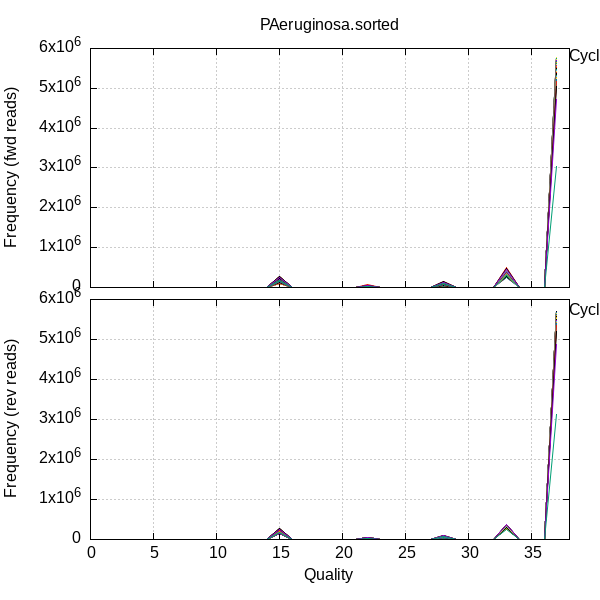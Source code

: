 
            set terminal png size 600,600 truecolor
            set output "bam_stats/quals3.png"
            set grid xtics ytics y2tics back lc rgb "#cccccc"
            set multiplot
             set rmargin 0; set lmargin 0; set tmargin 0; set bmargin 0; set origin 0.15,0.52; set size 0.8,0.4
            set title "PAeruginosa.sorted" noenhanced
            set ylabel "Frequency (fwd reads)"
            set label "Cycle 1" at 37+1,5778480
            unset xlabel
            set xrange [0:38]
            set format x ""
            plot '-' using 1:2:3 with lines linecolor variable title ''
        1	0	1
2	0	1
3	3	1
4	0	1
5	0	1
6	0	1
7	0	1
8	0	1
9	0	1
10	0	1
11	0	1
12	0	1
13	0	1
14	0	1
15	107670	1
16	0	1
17	0	1
18	0	1
19	0	1
20	0	1
21	0	1
22	32477	1
23	0	1
24	0	1
25	0	1
26	0	1
27	0	1
28	187	1
29	0	1
30	0	1
31	0	1
32	0	1
33	260040	1
34	0	1
35	0	1
36	0	1
37	5778480	1

1	0	2
2	0	2
3	2	2
4	0	2
5	0	2
6	0	2
7	0	2
8	0	2
9	0	2
10	0	2
11	0	2
12	0	2
13	0	2
14	0	2
15	109663	2
16	0	2
17	0	2
18	0	2
19	0	2
20	0	2
21	0	2
22	33814	2
23	0	2
24	0	2
25	0	2
26	0	2
27	0	2
28	245	2
29	0	2
30	0	2
31	0	2
32	0	2
33	262672	2
34	0	2
35	0	2
36	0	2
37	5772461	2

1	0	3
2	0	3
3	1	3
4	0	3
5	0	3
6	0	3
7	0	3
8	0	3
9	0	3
10	0	3
11	0	3
12	0	3
13	0	3
14	0	3
15	109599	3
16	0	3
17	0	3
18	0	3
19	0	3
20	0	3
21	0	3
22	34588	3
23	0	3
24	0	3
25	0	3
26	0	3
27	0	3
28	254	3
29	0	3
30	0	3
31	0	3
32	0	3
33	265610	3
34	0	3
35	0	3
36	0	3
37	5768805	3

1	0	4
2	0	4
3	8	4
4	0	4
5	0	4
6	0	4
7	0	4
8	0	4
9	0	4
10	0	4
11	0	4
12	0	4
13	0	4
14	0	4
15	107078	4
16	0	4
17	0	4
18	0	4
19	0	4
20	0	4
21	0	4
22	33356	4
23	0	4
24	0	4
25	0	4
26	0	4
27	0	4
28	248	4
29	0	4
30	0	4
31	0	4
32	0	4
33	267375	4
34	0	4
35	0	4
36	0	4
37	5770792	4

1	0	5
2	0	5
3	0	5
4	0	5
5	0	5
6	0	5
7	0	5
8	0	5
9	0	5
10	0	5
11	0	5
12	0	5
13	0	5
14	0	5
15	108843	5
16	0	5
17	0	5
18	0	5
19	0	5
20	0	5
21	0	5
22	33622	5
23	0	5
24	0	5
25	0	5
26	0	5
27	0	5
28	340	5
29	0	5
30	0	5
31	0	5
32	0	5
33	270968	5
34	0	5
35	0	5
36	0	5
37	5765084	5

1	0	6
2	0	6
3	0	6
4	0	6
5	0	6
6	0	6
7	0	6
8	0	6
9	0	6
10	0	6
11	0	6
12	0	6
13	0	6
14	0	6
15	113192	6
16	0	6
17	0	6
18	0	6
19	0	6
20	0	6
21	0	6
22	33994	6
23	0	6
24	0	6
25	0	6
26	0	6
27	0	6
28	506	6
29	0	6
30	0	6
31	0	6
32	0	6
33	279102	6
34	0	6
35	0	6
36	0	6
37	5752063	6

1	0	7
2	0	7
3	3	7
4	0	7
5	0	7
6	0	7
7	0	7
8	0	7
9	0	7
10	0	7
11	0	7
12	0	7
13	0	7
14	0	7
15	110517	7
16	0	7
17	0	7
18	0	7
19	0	7
20	0	7
21	0	7
22	32878	7
23	0	7
24	0	7
25	0	7
26	0	7
27	0	7
28	504	7
29	0	7
30	0	7
31	0	7
32	0	7
33	279953	7
34	0	7
35	0	7
36	0	7
37	5755002	7

1	0	8
2	0	8
3	3	8
4	0	8
5	0	8
6	0	8
7	0	8
8	0	8
9	0	8
10	0	8
11	0	8
12	0	8
13	0	8
14	0	8
15	113257	8
16	0	8
17	0	8
18	0	8
19	0	8
20	0	8
21	0	8
22	31885	8
23	0	8
24	0	8
25	0	8
26	0	8
27	0	8
28	669	8
29	0	8
30	0	8
31	0	8
32	0	8
33	285633	8
34	0	8
35	0	8
36	0	8
37	5747410	8

1	0	9
2	0	9
3	0	9
4	0	9
5	0	9
6	0	9
7	0	9
8	0	9
9	0	9
10	0	9
11	0	9
12	0	9
13	0	9
14	0	9
15	115584	9
16	0	9
17	0	9
18	0	9
19	0	9
20	0	9
21	0	9
22	32293	9
23	0	9
24	0	9
25	0	9
26	0	9
27	0	9
28	861	9
29	0	9
30	0	9
31	0	9
32	0	9
33	291350	9
34	0	9
35	0	9
36	0	9
37	5738769	9

1	0	10
2	0	10
3	0	10
4	0	10
5	0	10
6	0	10
7	0	10
8	0	10
9	0	10
10	0	10
11	0	10
12	0	10
13	0	10
14	0	10
15	114569	10
16	0	10
17	0	10
18	0	10
19	0	10
20	0	10
21	0	10
22	30484	10
23	0	10
24	0	10
25	0	10
26	0	10
27	0	10
28	1460	10
29	0	10
30	0	10
31	0	10
32	0	10
33	293932	10
34	0	10
35	0	10
36	0	10
37	5738412	10

1	0	11
2	0	11
3	0	11
4	0	11
5	0	11
6	0	11
7	0	11
8	0	11
9	0	11
10	0	11
11	0	11
12	0	11
13	0	11
14	0	11
15	118572	11
16	0	11
17	0	11
18	0	11
19	0	11
20	0	11
21	0	11
22	31010	11
23	0	11
24	0	11
25	0	11
26	0	11
27	0	11
28	2080	11
29	0	11
30	0	11
31	0	11
32	0	11
33	299233	11
34	0	11
35	0	11
36	0	11
37	5727962	11

1	0	12
2	0	12
3	9	12
4	0	12
5	0	12
6	0	12
7	0	12
8	0	12
9	0	12
10	0	12
11	0	12
12	0	12
13	0	12
14	0	12
15	124895	12
16	0	12
17	0	12
18	0	12
19	0	12
20	0	12
21	0	12
22	31376	12
23	0	12
24	0	12
25	0	12
26	0	12
27	0	12
28	4064	12
29	0	12
30	0	12
31	0	12
32	0	12
33	306533	12
34	0	12
35	0	12
36	0	12
37	5711980	12

1	0	13
2	0	13
3	0	13
4	0	13
5	0	13
6	0	13
7	0	13
8	0	13
9	0	13
10	0	13
11	0	13
12	0	13
13	0	13
14	0	13
15	123541	13
16	0	13
17	0	13
18	0	13
19	0	13
20	0	13
21	0	13
22	29952	13
23	0	13
24	0	13
25	0	13
26	0	13
27	0	13
28	4698	13
29	0	13
30	0	13
31	0	13
32	0	13
33	306142	13
34	0	13
35	0	13
36	0	13
37	5714524	13

1	0	14
2	0	14
3	2	14
4	0	14
5	0	14
6	0	14
7	0	14
8	0	14
9	0	14
10	0	14
11	0	14
12	0	14
13	0	14
14	0	14
15	132623	14
16	0	14
17	0	14
18	0	14
19	0	14
20	0	14
21	0	14
22	30396	14
23	0	14
24	0	14
25	0	14
26	0	14
27	0	14
28	6655	14
29	0	14
30	0	14
31	0	14
32	0	14
33	304568	14
34	0	14
35	0	14
36	0	14
37	5704613	14

1	0	15
2	0	15
3	0	15
4	0	15
5	0	15
6	0	15
7	0	15
8	0	15
9	0	15
10	0	15
11	0	15
12	0	15
13	0	15
14	0	15
15	134548	15
16	0	15
17	0	15
18	0	15
19	0	15
20	0	15
21	0	15
22	30247	15
23	0	15
24	0	15
25	0	15
26	0	15
27	0	15
28	8453	15
29	0	15
30	0	15
31	0	15
32	0	15
33	307561	15
34	0	15
35	0	15
36	0	15
37	5698048	15

1	0	16
2	0	16
3	3	16
4	0	16
5	0	16
6	0	16
7	0	16
8	0	16
9	0	16
10	0	16
11	0	16
12	0	16
13	0	16
14	0	16
15	136264	16
16	0	16
17	0	16
18	0	16
19	0	16
20	0	16
21	0	16
22	29298	16
23	0	16
24	0	16
25	0	16
26	0	16
27	0	16
28	11171	16
29	0	16
30	0	16
31	0	16
32	0	16
33	309175	16
34	0	16
35	0	16
36	0	16
37	5692933	16

1	0	17
2	0	17
3	1	17
4	0	17
5	0	17
6	0	17
7	0	17
8	0	17
9	0	17
10	0	17
11	0	17
12	0	17
13	0	17
14	0	17
15	139705	17
16	0	17
17	0	17
18	0	17
19	0	17
20	0	17
21	0	17
22	28785	17
23	0	17
24	0	17
25	0	17
26	0	17
27	0	17
28	12436	17
29	0	17
30	0	17
31	0	17
32	0	17
33	310844	17
34	0	17
35	0	17
36	0	17
37	5687065	17

1	0	18
2	0	18
3	7	18
4	0	18
5	0	18
6	0	18
7	0	18
8	0	18
9	0	18
10	0	18
11	0	18
12	0	18
13	0	18
14	0	18
15	145604	18
16	0	18
17	0	18
18	0	18
19	0	18
20	0	18
21	0	18
22	27716	18
23	0	18
24	0	18
25	0	18
26	0	18
27	0	18
28	15762	18
29	0	18
30	0	18
31	0	18
32	0	18
33	313570	18
34	0	18
35	0	18
36	0	18
37	5676164	18

1	0	19
2	0	19
3	4	19
4	0	19
5	0	19
6	0	19
7	0	19
8	0	19
9	0	19
10	0	19
11	0	19
12	0	19
13	0	19
14	0	19
15	142880	19
16	0	19
17	0	19
18	0	19
19	0	19
20	0	19
21	0	19
22	26963	19
23	0	19
24	0	19
25	0	19
26	0	19
27	0	19
28	17372	19
29	0	19
30	0	19
31	0	19
32	0	19
33	311693	19
34	0	19
35	0	19
36	0	19
37	5679906	19

1	0	20
2	0	20
3	2	20
4	0	20
5	0	20
6	0	20
7	0	20
8	0	20
9	0	20
10	0	20
11	0	20
12	0	20
13	0	20
14	0	20
15	146027	20
16	0	20
17	0	20
18	0	20
19	0	20
20	0	20
21	0	20
22	27283	20
23	0	20
24	0	20
25	0	20
26	0	20
27	0	20
28	19571	20
29	0	20
30	0	20
31	0	20
32	0	20
33	309195	20
34	0	20
35	0	20
36	0	20
37	5676730	20

1	0	21
2	0	21
3	3	21
4	0	21
5	0	21
6	0	21
7	0	21
8	0	21
9	0	21
10	0	21
11	0	21
12	0	21
13	0	21
14	0	21
15	150969	21
16	0	21
17	0	21
18	0	21
19	0	21
20	0	21
21	0	21
22	26315	21
23	0	21
24	0	21
25	0	21
26	0	21
27	0	21
28	22979	21
29	0	21
30	0	21
31	0	21
32	0	21
33	313934	21
34	0	21
35	0	21
36	0	21
37	5664597	21

1	0	22
2	0	22
3	1	22
4	0	22
5	0	22
6	0	22
7	0	22
8	0	22
9	0	22
10	0	22
11	0	22
12	0	22
13	0	22
14	0	22
15	149709	22
16	0	22
17	0	22
18	0	22
19	0	22
20	0	22
21	0	22
22	25880	22
23	0	22
24	0	22
25	0	22
26	0	22
27	0	22
28	24880	22
29	0	22
30	0	22
31	0	22
32	0	22
33	311050	22
34	0	22
35	0	22
36	0	22
37	5667254	22

1	0	23
2	0	23
3	9	23
4	0	23
5	0	23
6	0	23
7	0	23
8	0	23
9	0	23
10	0	23
11	0	23
12	0	23
13	0	23
14	0	23
15	155221	23
16	0	23
17	0	23
18	0	23
19	0	23
20	0	23
21	0	23
22	24916	23
23	0	23
24	0	23
25	0	23
26	0	23
27	0	23
28	27484	23
29	0	23
30	0	23
31	0	23
32	0	23
33	310332	23
34	0	23
35	0	23
36	0	23
37	5660797	23

1	0	24
2	0	24
3	5	24
4	0	24
5	0	24
6	0	24
7	0	24
8	0	24
9	0	24
10	0	24
11	0	24
12	0	24
13	0	24
14	0	24
15	157733	24
16	0	24
17	0	24
18	0	24
19	0	24
20	0	24
21	0	24
22	24312	24
23	0	24
24	0	24
25	0	24
26	0	24
27	0	24
28	31584	24
29	0	24
30	0	24
31	0	24
32	0	24
33	314160	24
34	0	24
35	0	24
36	0	24
37	5650950	24

1	0	25
2	0	25
3	13	25
4	0	25
5	0	25
6	0	25
7	0	25
8	0	25
9	0	25
10	0	25
11	0	25
12	0	25
13	0	25
14	0	25
15	156289	25
16	0	25
17	0	25
18	0	25
19	0	25
20	0	25
21	0	25
22	23831	25
23	0	25
24	0	25
25	0	25
26	0	25
27	0	25
28	31955	25
29	0	25
30	0	25
31	0	25
32	0	25
33	310712	25
34	0	25
35	0	25
36	0	25
37	5655926	25

1	0	26
2	0	26
3	7	26
4	0	26
5	0	26
6	0	26
7	0	26
8	0	26
9	0	26
10	0	26
11	0	26
12	0	26
13	0	26
14	0	26
15	160154	26
16	0	26
17	0	26
18	0	26
19	0	26
20	0	26
21	0	26
22	22024	26
23	0	26
24	0	26
25	0	26
26	0	26
27	0	26
28	35538	26
29	0	26
30	0	26
31	0	26
32	0	26
33	310811	26
34	0	26
35	0	26
36	0	26
37	5650170	26

1	0	27
2	0	27
3	3	27
4	0	27
5	0	27
6	0	27
7	0	27
8	0	27
9	0	27
10	0	27
11	0	27
12	0	27
13	0	27
14	0	27
15	165864	27
16	0	27
17	0	27
18	0	27
19	0	27
20	0	27
21	0	27
22	21775	27
23	0	27
24	0	27
25	0	27
26	0	27
27	0	27
28	38256	27
29	0	27
30	0	27
31	0	27
32	0	27
33	314707	27
34	0	27
35	0	27
36	0	27
37	5638084	27

1	0	28
2	0	28
3	11	28
4	0	28
5	0	28
6	0	28
7	0	28
8	0	28
9	0	28
10	0	28
11	0	28
12	0	28
13	0	28
14	0	28
15	164877	28
16	0	28
17	0	28
18	0	28
19	0	28
20	0	28
21	0	28
22	20718	28
23	0	28
24	0	28
25	0	28
26	0	28
27	0	28
28	39448	28
29	0	28
30	0	28
31	0	28
32	0	28
33	311390	28
34	0	28
35	0	28
36	0	28
37	5642237	28

1	0	29
2	0	29
3	1	29
4	0	29
5	0	29
6	0	29
7	0	29
8	0	29
9	0	29
10	0	29
11	0	29
12	0	29
13	0	29
14	0	29
15	171255	29
16	0	29
17	0	29
18	0	29
19	0	29
20	0	29
21	0	29
22	19323	29
23	0	29
24	0	29
25	0	29
26	0	29
27	0	29
28	42253	29
29	0	29
30	0	29
31	0	29
32	0	29
33	311798	29
34	0	29
35	0	29
36	0	29
37	5634033	29

1	0	30
2	0	30
3	7290	30
4	0	30
5	0	30
6	0	30
7	0	30
8	0	30
9	0	30
10	0	30
11	0	30
12	0	30
13	0	30
14	0	30
15	177240	30
16	0	30
17	0	30
18	0	30
19	0	30
20	0	30
21	0	30
22	19198	30
23	0	30
24	0	30
25	0	30
26	0	30
27	0	30
28	44395	30
29	0	30
30	0	30
31	0	30
32	0	30
33	316986	30
34	0	30
35	0	30
36	0	30
37	5613539	30

1	0	31
2	0	31
3	26	31
4	0	31
5	0	31
6	0	31
7	0	31
8	0	31
9	0	31
10	0	31
11	0	31
12	0	31
13	0	31
14	0	31
15	175976	31
16	0	31
17	0	31
18	0	31
19	0	31
20	0	31
21	0	31
22	18032	31
23	0	31
24	0	31
25	0	31
26	0	31
27	0	31
28	46449	31
29	0	31
30	0	31
31	0	31
32	0	31
33	315164	31
34	0	31
35	0	31
36	0	31
37	5622982	31

1	0	32
2	0	32
3	27	32
4	0	32
5	0	32
6	0	32
7	0	32
8	0	32
9	0	32
10	0	32
11	0	32
12	0	32
13	0	32
14	0	32
15	183639	32
16	0	32
17	0	32
18	0	32
19	0	32
20	0	32
21	0	32
22	17692	32
23	0	32
24	0	32
25	0	32
26	0	32
27	0	32
28	48114	32
29	0	32
30	0	32
31	0	32
32	0	32
33	315719	32
34	0	32
35	0	32
36	0	32
37	5613425	32

1	0	33
2	0	33
3	24	33
4	0	33
5	0	33
6	0	33
7	0	33
8	0	33
9	0	33
10	0	33
11	0	33
12	0	33
13	0	33
14	0	33
15	187207	33
16	0	33
17	0	33
18	0	33
19	0	33
20	0	33
21	0	33
22	16915	33
23	0	33
24	0	33
25	0	33
26	0	33
27	0	33
28	51224	33
29	0	33
30	0	33
31	0	33
32	0	33
33	318169	33
34	0	33
35	0	33
36	0	33
37	5605055	33

1	0	34
2	0	34
3	8	34
4	0	34
5	0	34
6	0	34
7	0	34
8	0	34
9	0	34
10	0	34
11	0	34
12	0	34
13	0	34
14	0	34
15	184139	34
16	0	34
17	0	34
18	0	34
19	0	34
20	0	34
21	0	34
22	16455	34
23	0	34
24	0	34
25	0	34
26	0	34
27	0	34
28	51368	34
29	0	34
30	0	34
31	0	34
32	0	34
33	312994	34
34	0	34
35	0	34
36	0	34
37	5613605	34

1	0	35
2	0	35
3	10	35
4	0	35
5	0	35
6	0	35
7	0	35
8	0	35
9	0	35
10	0	35
11	0	35
12	0	35
13	0	35
14	0	35
15	189157	35
16	0	35
17	0	35
18	0	35
19	0	35
20	0	35
21	0	35
22	17152	35
23	0	35
24	0	35
25	0	35
26	0	35
27	0	35
28	53136	35
29	0	35
30	0	35
31	0	35
32	0	35
33	313588	35
34	0	35
35	0	35
36	0	35
37	5605512	35

1	0	36
2	0	36
3	8	36
4	0	36
5	0	36
6	0	36
7	0	36
8	0	36
9	0	36
10	0	36
11	0	36
12	0	36
13	0	36
14	0	36
15	196455	36
16	0	36
17	0	36
18	0	36
19	0	36
20	0	36
21	0	36
22	17600	36
23	0	36
24	0	36
25	0	36
26	0	36
27	0	36
28	55496	36
29	0	36
30	0	36
31	0	36
32	0	36
33	317660	36
34	0	36
35	0	36
36	0	36
37	5591321	36

1	0	37
2	0	37
3	38	37
4	0	37
5	0	37
6	0	37
7	0	37
8	0	37
9	0	37
10	0	37
11	0	37
12	0	37
13	0	37
14	0	37
15	197516	37
16	0	37
17	0	37
18	0	37
19	0	37
20	0	37
21	0	37
22	18428	37
23	0	37
24	0	37
25	0	37
26	0	37
27	0	37
28	56892	37
29	0	37
30	0	37
31	0	37
32	0	37
33	316300	37
34	0	37
35	0	37
36	0	37
37	5589341	37

1	0	38
2	0	38
3	46	38
4	0	38
5	0	38
6	0	38
7	0	38
8	0	38
9	0	38
10	0	38
11	0	38
12	0	38
13	0	38
14	0	38
15	202733	38
16	0	38
17	0	38
18	0	38
19	0	38
20	0	38
21	0	38
22	18855	38
23	0	38
24	0	38
25	0	38
26	0	38
27	0	38
28	57433	38
29	0	38
30	0	38
31	0	38
32	0	38
33	316355	38
34	0	38
35	0	38
36	0	38
37	5583063	38

1	0	39
2	0	39
3	38	39
4	0	39
5	0	39
6	0	39
7	0	39
8	0	39
9	0	39
10	0	39
11	0	39
12	0	39
13	0	39
14	0	39
15	208324	39
16	0	39
17	0	39
18	0	39
19	0	39
20	0	39
21	0	39
22	20243	39
23	0	39
24	0	39
25	0	39
26	0	39
27	0	39
28	60236	39
29	0	39
30	0	39
31	0	39
32	0	39
33	319157	39
34	0	39
35	0	39
36	0	39
37	5570467	39

1	0	40
2	0	40
3	41	40
4	0	40
5	0	40
6	0	40
7	0	40
8	0	40
9	0	40
10	0	40
11	0	40
12	0	40
13	0	40
14	0	40
15	210850	40
16	0	40
17	0	40
18	0	40
19	0	40
20	0	40
21	0	40
22	20727	40
23	0	40
24	0	40
25	0	40
26	0	40
27	0	40
28	61112	40
29	0	40
30	0	40
31	0	40
32	0	40
33	317203	40
34	0	40
35	0	40
36	0	40
37	5568505	40

1	0	41
2	0	41
3	77	41
4	0	41
5	0	41
6	0	41
7	0	41
8	0	41
9	0	41
10	0	41
11	0	41
12	0	41
13	0	41
14	0	41
15	211477	41
16	0	41
17	0	41
18	0	41
19	0	41
20	0	41
21	0	41
22	23332	41
23	0	41
24	0	41
25	0	41
26	0	41
27	0	41
28	63386	41
29	0	41
30	0	41
31	0	41
32	0	41
33	313156	41
34	0	41
35	0	41
36	0	41
37	5566977	41

1	0	42
2	0	42
3	52	42
4	0	42
5	0	42
6	0	42
7	0	42
8	0	42
9	0	42
10	0	42
11	0	42
12	0	42
13	0	42
14	0	42
15	222514	42
16	0	42
17	0	42
18	0	42
19	0	42
20	0	42
21	0	42
22	25394	42
23	0	42
24	0	42
25	0	42
26	0	42
27	0	42
28	66542	42
29	0	42
30	0	42
31	0	42
32	0	42
33	317392	42
34	0	42
35	0	42
36	0	42
37	5546490	42

1	0	43
2	0	43
3	65	43
4	0	43
5	0	43
6	0	43
7	0	43
8	0	43
9	0	43
10	0	43
11	0	43
12	0	43
13	0	43
14	0	43
15	216574	43
16	0	43
17	0	43
18	0	43
19	0	43
20	0	43
21	0	43
22	26722	43
23	0	43
24	0	43
25	0	43
26	0	43
27	0	43
28	66807	43
29	0	43
30	0	43
31	0	43
32	0	43
33	312885	43
34	0	43
35	0	43
36	0	43
37	5555320	43

1	0	44
2	0	44
3	72	44
4	0	44
5	0	44
6	0	44
7	0	44
8	0	44
9	0	44
10	0	44
11	0	44
12	0	44
13	0	44
14	0	44
15	224855	44
16	0	44
17	0	44
18	0	44
19	0	44
20	0	44
21	0	44
22	28913	44
23	0	44
24	0	44
25	0	44
26	0	44
27	0	44
28	70409	44
29	0	44
30	0	44
31	0	44
32	0	44
33	312199	44
34	0	44
35	0	44
36	0	44
37	5541651	44

1	0	45
2	0	45
3	35	45
4	0	45
5	0	45
6	0	45
7	0	45
8	0	45
9	0	45
10	0	45
11	0	45
12	0	45
13	0	45
14	0	45
15	229977	45
16	0	45
17	0	45
18	0	45
19	0	45
20	0	45
21	0	45
22	31811	45
23	0	45
24	0	45
25	0	45
26	0	45
27	0	45
28	74051	45
29	0	45
30	0	45
31	0	45
32	0	45
33	314781	45
34	0	45
35	0	45
36	0	45
37	5527107	45

1	0	46
2	0	46
3	53	46
4	0	46
5	0	46
6	0	46
7	0	46
8	0	46
9	0	46
10	0	46
11	0	46
12	0	46
13	0	46
14	0	46
15	228457	46
16	0	46
17	0	46
18	0	46
19	0	46
20	0	46
21	0	46
22	33771	46
23	0	46
24	0	46
25	0	46
26	0	46
27	0	46
28	75798	46
29	0	46
30	0	46
31	0	46
32	0	46
33	313904	46
34	0	46
35	0	46
36	0	46
37	5525403	46

1	0	47
2	0	47
3	42	47
4	0	47
5	0	47
6	0	47
7	0	47
8	0	47
9	0	47
10	0	47
11	0	47
12	0	47
13	0	47
14	0	47
15	230600	47
16	0	47
17	0	47
18	0	47
19	0	47
20	0	47
21	0	47
22	35988	47
23	0	47
24	0	47
25	0	47
26	0	47
27	0	47
28	78922	47
29	0	47
30	0	47
31	0	47
32	0	47
33	316916	47
34	0	47
35	0	47
36	0	47
37	5514572	47

1	0	48
2	0	48
3	59	48
4	0	48
5	0	48
6	0	48
7	0	48
8	0	48
9	0	48
10	0	48
11	0	48
12	0	48
13	0	48
14	0	48
15	237418	48
16	0	48
17	0	48
18	0	48
19	0	48
20	0	48
21	0	48
22	37653	48
23	0	48
24	0	48
25	0	48
26	0	48
27	0	48
28	83332	48
29	0	48
30	0	48
31	0	48
32	0	48
33	327148	48
34	0	48
35	0	48
36	0	48
37	5491043	48

1	0	49
2	0	49
3	54	49
4	0	49
5	0	49
6	0	49
7	0	49
8	0	49
9	0	49
10	0	49
11	0	49
12	0	49
13	0	49
14	0	49
15	239382	49
16	0	49
17	0	49
18	0	49
19	0	49
20	0	49
21	0	49
22	39779	49
23	0	49
24	0	49
25	0	49
26	0	49
27	0	49
28	84573	49
29	0	49
30	0	49
31	0	49
32	0	49
33	328300	49
34	0	49
35	0	49
36	0	49
37	5484222	49

1	0	50
2	0	50
3	60	50
4	0	50
5	0	50
6	0	50
7	0	50
8	0	50
9	0	50
10	0	50
11	0	50
12	0	50
13	0	50
14	0	50
15	240856	50
16	0	50
17	0	50
18	0	50
19	0	50
20	0	50
21	0	50
22	41446	50
23	0	50
24	0	50
25	0	50
26	0	50
27	0	50
28	87394	50
29	0	50
30	0	50
31	0	50
32	0	50
33	331438	50
34	0	50
35	0	50
36	0	50
37	5474727	50

1	0	51
2	0	51
3	35	51
4	0	51
5	0	51
6	0	51
7	0	51
8	0	51
9	0	51
10	0	51
11	0	51
12	0	51
13	0	51
14	0	51
15	245639	51
16	0	51
17	0	51
18	0	51
19	0	51
20	0	51
21	0	51
22	43462	51
23	0	51
24	0	51
25	0	51
26	0	51
27	0	51
28	91237	51
29	0	51
30	0	51
31	0	51
32	0	51
33	344267	51
34	0	51
35	0	51
36	0	51
37	5450878	51

1	0	52
2	0	52
3	63	52
4	0	52
5	0	52
6	0	52
7	0	52
8	0	52
9	0	52
10	0	52
11	0	52
12	0	52
13	0	52
14	0	52
15	254775	52
16	0	52
17	0	52
18	0	52
19	0	52
20	0	52
21	0	52
22	44370	52
23	0	52
24	0	52
25	0	52
26	0	52
27	0	52
28	95433	52
29	0	52
30	0	52
31	0	52
32	0	52
33	357120	52
34	0	52
35	0	52
36	0	52
37	5423331	52

1	0	53
2	0	53
3	22	53
4	0	53
5	0	53
6	0	53
7	0	53
8	0	53
9	0	53
10	0	53
11	0	53
12	0	53
13	0	53
14	0	53
15	252802	53
16	0	53
17	0	53
18	0	53
19	0	53
20	0	53
21	0	53
22	44684	53
23	0	53
24	0	53
25	0	53
26	0	53
27	0	53
28	95655	53
29	0	53
30	0	53
31	0	53
32	0	53
33	354362	53
34	0	53
35	0	53
36	0	53
37	5427083	53

1	0	54
2	0	54
3	32	54
4	0	54
5	0	54
6	0	54
7	0	54
8	0	54
9	0	54
10	0	54
11	0	54
12	0	54
13	0	54
14	0	54
15	257815	54
16	0	54
17	0	54
18	0	54
19	0	54
20	0	54
21	0	54
22	49830	54
23	0	54
24	0	54
25	0	54
26	0	54
27	0	54
28	102351	54
29	0	54
30	0	54
31	0	54
32	0	54
33	372271	54
34	0	54
35	0	54
36	0	54
37	5391775	54

1	0	55
2	0	55
3	45	55
4	0	55
5	0	55
6	0	55
7	0	55
8	0	55
9	0	55
10	0	55
11	0	55
12	0	55
13	0	55
14	0	55
15	252523	55
16	0	55
17	0	55
18	0	55
19	0	55
20	0	55
21	0	55
22	51542	55
23	0	55
24	0	55
25	0	55
26	0	55
27	0	55
28	103744	55
29	0	55
30	0	55
31	0	55
32	0	55
33	378880	55
34	0	55
35	0	55
36	0	55
37	5386733	55

1	0	56
2	0	56
3	47	56
4	0	56
5	0	56
6	0	56
7	0	56
8	0	56
9	0	56
10	0	56
11	0	56
12	0	56
13	0	56
14	0	56
15	257643	56
16	0	56
17	0	56
18	0	56
19	0	56
20	0	56
21	0	56
22	52813	56
23	0	56
24	0	56
25	0	56
26	0	56
27	0	56
28	107909	56
29	0	56
30	0	56
31	0	56
32	0	56
33	393473	56
34	0	56
35	0	56
36	0	56
37	5360872	56

1	0	57
2	0	57
3	49	57
4	0	57
5	0	57
6	0	57
7	0	57
8	0	57
9	0	57
10	0	57
11	0	57
12	0	57
13	0	57
14	0	57
15	266217	57
16	0	57
17	0	57
18	0	57
19	0	57
20	0	57
21	0	57
22	56776	57
23	0	57
24	0	57
25	0	57
26	0	57
27	0	57
28	115904	57
29	0	57
30	0	57
31	0	57
32	0	57
33	406349	57
34	0	57
35	0	57
36	0	57
37	5326744	57

1	0	58
2	0	58
3	34	58
4	0	58
5	0	58
6	0	58
7	0	58
8	0	58
9	0	58
10	0	58
11	0	58
12	0	58
13	0	58
14	0	58
15	260081	58
16	0	58
17	0	58
18	0	58
19	0	58
20	0	58
21	0	58
22	58459	58
23	0	58
24	0	58
25	0	58
26	0	58
27	0	58
28	117845	58
29	0	58
30	0	58
31	0	58
32	0	58
33	415090	58
34	0	58
35	0	58
36	0	58
37	5320052	58

1	0	59
2	0	59
3	78	59
4	0	59
5	0	59
6	0	59
7	0	59
8	0	59
9	0	59
10	0	59
11	0	59
12	0	59
13	0	59
14	0	59
15	267613	59
16	0	59
17	0	59
18	0	59
19	0	59
20	0	59
21	0	59
22	58538	59
23	0	59
24	0	59
25	0	59
26	0	59
27	0	59
28	122328	59
29	0	59
30	0	59
31	0	59
32	0	59
33	433713	59
34	0	59
35	0	59
36	0	59
37	5288815	59

1	0	60
2	0	60
3	69	60
4	0	60
5	0	60
6	0	60
7	0	60
8	0	60
9	0	60
10	0	60
11	0	60
12	0	60
13	0	60
14	0	60
15	274315	60
16	0	60
17	0	60
18	0	60
19	0	60
20	0	60
21	0	60
22	61076	60
23	0	60
24	0	60
25	0	60
26	0	60
27	0	60
28	126734	60
29	0	60
30	0	60
31	0	60
32	0	60
33	439482	60
34	0	60
35	0	60
36	0	60
37	5268853	60

1	0	61
2	0	61
3	44	61
4	0	61
5	0	61
6	0	61
7	0	61
8	0	61
9	0	61
10	0	61
11	0	61
12	0	61
13	0	61
14	0	61
15	271672	61
16	0	61
17	0	61
18	0	61
19	0	61
20	0	61
21	0	61
22	62471	61
23	0	61
24	0	61
25	0	61
26	0	61
27	0	61
28	131346	61
29	0	61
30	0	61
31	0	61
32	0	61
33	458430	61
34	0	61
35	0	61
36	0	61
37	5245685	61

1	0	62
2	0	62
3	60	62
4	0	62
5	0	62
6	0	62
7	0	62
8	0	62
9	0	62
10	0	62
11	0	62
12	0	62
13	0	62
14	0	62
15	277688	62
16	0	62
17	0	62
18	0	62
19	0	62
20	0	62
21	0	62
22	62586	62
23	0	62
24	0	62
25	0	62
26	0	62
27	0	62
28	135817	62
29	0	62
30	0	62
31	0	62
32	0	62
33	466569	62
34	0	62
35	0	62
36	0	62
37	5221452	62

1	0	63
2	0	63
3	18	63
4	0	63
5	0	63
6	0	63
7	0	63
8	0	63
9	0	63
10	0	63
11	0	63
12	0	63
13	0	63
14	0	63
15	280001	63
16	0	63
17	0	63
18	0	63
19	0	63
20	0	63
21	0	63
22	63189	63
23	0	63
24	0	63
25	0	63
26	0	63
27	0	63
28	144538	63
29	0	63
30	0	63
31	0	63
32	0	63
33	493509	63
34	0	63
35	0	63
36	0	63
37	5165149	63

1	0	64
2	0	64
3	60	64
4	0	64
5	0	64
6	0	64
7	0	64
8	0	64
9	0	64
10	0	64
11	0	64
12	0	64
13	0	64
14	0	64
15	272062	64
16	0	64
17	0	64
18	0	64
19	0	64
20	0	64
21	0	64
22	61862	64
23	0	64
24	0	64
25	0	64
26	0	64
27	0	64
28	142236	64
29	0	64
30	0	64
31	0	64
32	0	64
33	479446	64
34	0	64
35	0	64
36	0	64
37	5036369	64

1	0	65
2	0	65
3	14	65
4	0	65
5	0	65
6	0	65
7	0	65
8	0	65
9	0	65
10	0	65
11	0	65
12	0	65
13	0	65
14	0	65
15	260039	65
16	0	65
17	0	65
18	0	65
19	0	65
20	0	65
21	0	65
22	57678	65
23	0	65
24	0	65
25	0	65
26	0	65
27	0	65
28	136357	65
29	0	65
30	0	65
31	0	65
32	0	65
33	464375	65
34	0	65
35	0	65
36	0	65
37	4724844	65

1	0	66
2	0	66
3	27	66
4	0	66
5	0	66
6	0	66
7	0	66
8	0	66
9	0	66
10	0	66
11	0	66
12	0	66
13	0	66
14	0	66
15	165204	66
16	0	66
17	0	66
18	0	66
19	0	66
20	0	66
21	0	66
22	36326	66
23	0	66
24	0	66
25	0	66
26	0	66
27	0	66
28	89391	66
29	0	66
30	0	66
31	0	66
32	0	66
33	303371	66
34	0	66
35	0	66
36	0	66
37	3032258	66

end

                set origin 0.15,0.1
                set size 0.8,0.4
                unset title
                unset format
                set xtics
                set xlabel "Quality"
                unset label
                set label "Cycle 1" at 37+1,5697794
                set ylabel "Frequency (rev reads)"
                plot '-' using 1:2:3 with lines linecolor variable title ''
            1	0	1
2	0	1
3	79	1
4	0	1
5	0	1
6	0	1
7	0	1
8	0	1
9	0	1
10	0	1
11	0	1
12	0	1
13	0	1
14	0	1
15	147441	1
16	0	1
17	0	1
18	0	1
19	0	1
20	0	1
21	0	1
22	40994	1
23	0	1
24	0	1
25	0	1
26	0	1
27	0	1
28	178	1
29	0	1
30	0	1
31	0	1
32	0	1
33	292371	1
34	0	1
35	0	1
36	0	1
37	5697794	1

1	0	2
2	0	2
3	54	2
4	0	2
5	0	2
6	0	2
7	0	2
8	0	2
9	0	2
10	0	2
11	0	2
12	0	2
13	0	2
14	0	2
15	149053	2
16	0	2
17	0	2
18	0	2
19	0	2
20	0	2
21	0	2
22	43074	2
23	0	2
24	0	2
25	0	2
26	0	2
27	0	2
28	171	2
29	0	2
30	0	2
31	0	2
32	0	2
33	294038	2
34	0	2
35	0	2
36	0	2
37	5692467	2

1	0	3
2	0	3
3	39	3
4	0	3
5	0	3
6	0	3
7	0	3
8	0	3
9	0	3
10	0	3
11	0	3
12	0	3
13	0	3
14	0	3
15	150738	3
16	0	3
17	0	3
18	0	3
19	0	3
20	0	3
21	0	3
22	44219	3
23	0	3
24	0	3
25	0	3
26	0	3
27	0	3
28	206	3
29	0	3
30	0	3
31	0	3
32	0	3
33	295104	3
34	0	3
35	0	3
36	0	3
37	5688551	3

1	0	4
2	0	4
3	32	4
4	0	4
5	0	4
6	0	4
7	0	4
8	0	4
9	0	4
10	0	4
11	0	4
12	0	4
13	0	4
14	0	4
15	146919	4
16	0	4
17	0	4
18	0	4
19	0	4
20	0	4
21	0	4
22	43595	4
23	0	4
24	0	4
25	0	4
26	0	4
27	0	4
28	206	4
29	0	4
30	0	4
31	0	4
32	0	4
33	291527	4
34	0	4
35	0	4
36	0	4
37	5696578	4

1	0	5
2	0	5
3	73	5
4	0	5
5	0	5
6	0	5
7	0	5
8	0	5
9	0	5
10	0	5
11	0	5
12	0	5
13	0	5
14	0	5
15	148186	5
16	0	5
17	0	5
18	0	5
19	0	5
20	0	5
21	0	5
22	45284	5
23	0	5
24	0	5
25	0	5
26	0	5
27	0	5
28	323	5
29	0	5
30	0	5
31	0	5
32	0	5
33	291133	5
34	0	5
35	0	5
36	0	5
37	5693858	5

1	0	6
2	0	6
3	85	6
4	0	6
5	0	6
6	0	6
7	0	6
8	0	6
9	0	6
10	0	6
11	0	6
12	0	6
13	0	6
14	0	6
15	147887	6
16	0	6
17	0	6
18	0	6
19	0	6
20	0	6
21	0	6
22	44353	6
23	0	6
24	0	6
25	0	6
26	0	6
27	0	6
28	377	6
29	0	6
30	0	6
31	0	6
32	0	6
33	291185	6
34	0	6
35	0	6
36	0	6
37	5694970	6

1	0	7
2	0	7
3	28	7
4	0	7
5	0	7
6	0	7
7	0	7
8	0	7
9	0	7
10	0	7
11	0	7
12	0	7
13	0	7
14	0	7
15	148705	7
16	0	7
17	0	7
18	0	7
19	0	7
20	0	7
21	0	7
22	44330	7
23	0	7
24	0	7
25	0	7
26	0	7
27	0	7
28	469	7
29	0	7
30	0	7
31	0	7
32	0	7
33	292309	7
34	0	7
35	0	7
36	0	7
37	5693016	7

1	0	8
2	0	8
3	12	8
4	0	8
5	0	8
6	0	8
7	0	8
8	0	8
9	0	8
10	0	8
11	0	8
12	0	8
13	0	8
14	0	8
15	150483	8
16	0	8
17	0	8
18	0	8
19	0	8
20	0	8
21	0	8
22	44826	8
23	0	8
24	0	8
25	0	8
26	0	8
27	0	8
28	526	8
29	0	8
30	0	8
31	0	8
32	0	8
33	292861	8
34	0	8
35	0	8
36	0	8
37	5690149	8

1	0	9
2	0	9
3	33	9
4	0	9
5	0	9
6	0	9
7	0	9
8	0	9
9	0	9
10	0	9
11	0	9
12	0	9
13	0	9
14	0	9
15	151074	9
16	0	9
17	0	9
18	0	9
19	0	9
20	0	9
21	0	9
22	45084	9
23	0	9
24	0	9
25	0	9
26	0	9
27	0	9
28	689	9
29	0	9
30	0	9
31	0	9
32	0	9
33	295110	9
34	0	9
35	0	9
36	0	9
37	5686867	9

1	0	10
2	0	10
3	19	10
4	0	10
5	0	10
6	0	10
7	0	10
8	0	10
9	0	10
10	0	10
11	0	10
12	0	10
13	0	10
14	0	10
15	151386	10
16	0	10
17	0	10
18	0	10
19	0	10
20	0	10
21	0	10
22	44242	10
23	0	10
24	0	10
25	0	10
26	0	10
27	0	10
28	1257	10
29	0	10
30	0	10
31	0	10
32	0	10
33	294821	10
34	0	10
35	0	10
36	0	10
37	5687132	10

1	0	11
2	0	11
3	36	11
4	0	11
5	0	11
6	0	11
7	0	11
8	0	11
9	0	11
10	0	11
11	0	11
12	0	11
13	0	11
14	0	11
15	152614	11
16	0	11
17	0	11
18	0	11
19	0	11
20	0	11
21	0	11
22	44619	11
23	0	11
24	0	11
25	0	11
26	0	11
27	0	11
28	1852	11
29	0	11
30	0	11
31	0	11
32	0	11
33	292319	11
34	0	11
35	0	11
36	0	11
37	5687417	11

1	0	12
2	0	12
3	36	12
4	0	12
5	0	12
6	0	12
7	0	12
8	0	12
9	0	12
10	0	12
11	0	12
12	0	12
13	0	12
14	0	12
15	155852	12
16	0	12
17	0	12
18	0	12
19	0	12
20	0	12
21	0	12
22	44458	12
23	0	12
24	0	12
25	0	12
26	0	12
27	0	12
28	2608	12
29	0	12
30	0	12
31	0	12
32	0	12
33	294819	12
34	0	12
35	0	12
36	0	12
37	5681084	12

1	0	13
2	0	13
3	19	13
4	0	13
5	0	13
6	0	13
7	0	13
8	0	13
9	0	13
10	0	13
11	0	13
12	0	13
13	0	13
14	0	13
15	153858	13
16	0	13
17	0	13
18	0	13
19	0	13
20	0	13
21	0	13
22	43897	13
23	0	13
24	0	13
25	0	13
26	0	13
27	0	13
28	3388	13
29	0	13
30	0	13
31	0	13
32	0	13
33	292557	13
34	0	13
35	0	13
36	0	13
37	5685138	13

1	0	14
2	0	14
3	8	14
4	0	14
5	0	14
6	0	14
7	0	14
8	0	14
9	0	14
10	0	14
11	0	14
12	0	14
13	0	14
14	0	14
15	157116	14
16	0	14
17	0	14
18	0	14
19	0	14
20	0	14
21	0	14
22	44139	14
23	0	14
24	0	14
25	0	14
26	0	14
27	0	14
28	4710	14
29	0	14
30	0	14
31	0	14
32	0	14
33	291901	14
34	0	14
35	0	14
36	0	14
37	5680983	14

1	0	15
2	0	15
3	382	15
4	0	15
5	0	15
6	0	15
7	0	15
8	0	15
9	0	15
10	0	15
11	0	15
12	0	15
13	0	15
14	0	15
15	159769	15
16	0	15
17	0	15
18	0	15
19	0	15
20	0	15
21	0	15
22	43756	15
23	0	15
24	0	15
25	0	15
26	0	15
27	0	15
28	6462	15
29	0	15
30	0	15
31	0	15
32	0	15
33	292021	15
34	0	15
35	0	15
36	0	15
37	5676467	15

1	0	16
2	0	16
3	102	16
4	0	16
5	0	16
6	0	16
7	0	16
8	0	16
9	0	16
10	0	16
11	0	16
12	0	16
13	0	16
14	0	16
15	158582	16
16	0	16
17	0	16
18	0	16
19	0	16
20	0	16
21	0	16
22	42524	16
23	0	16
24	0	16
25	0	16
26	0	16
27	0	16
28	7892	16
29	0	16
30	0	16
31	0	16
32	0	16
33	289694	16
34	0	16
35	0	16
36	0	16
37	5680052	16

1	0	17
2	0	17
3	60	17
4	0	17
5	0	17
6	0	17
7	0	17
8	0	17
9	0	17
10	0	17
11	0	17
12	0	17
13	0	17
14	0	17
15	162133	17
16	0	17
17	0	17
18	0	17
19	0	17
20	0	17
21	0	17
22	42210	17
23	0	17
24	0	17
25	0	17
26	0	17
27	0	17
28	9111	17
29	0	17
30	0	17
31	0	17
32	0	17
33	290554	17
34	0	17
35	0	17
36	0	17
37	5674769	17

1	0	18
2	0	18
3	48	18
4	0	18
5	0	18
6	0	18
7	0	18
8	0	18
9	0	18
10	0	18
11	0	18
12	0	18
13	0	18
14	0	18
15	165416	18
16	0	18
17	0	18
18	0	18
19	0	18
20	0	18
21	0	18
22	40534	18
23	0	18
24	0	18
25	0	18
26	0	18
27	0	18
28	12350	18
29	0	18
30	0	18
31	0	18
32	0	18
33	287841	18
34	0	18
35	0	18
36	0	18
37	5672638	18

1	0	19
2	0	19
3	28	19
4	0	19
5	0	19
6	0	19
7	0	19
8	0	19
9	0	19
10	0	19
11	0	19
12	0	19
13	0	19
14	0	19
15	165699	19
16	0	19
17	0	19
18	0	19
19	0	19
20	0	19
21	0	19
22	39651	19
23	0	19
24	0	19
25	0	19
26	0	19
27	0	19
28	14499	19
29	0	19
30	0	19
31	0	19
32	0	19
33	286256	19
34	0	19
35	0	19
36	0	19
37	5672687	19

1	0	20
2	0	20
3	35	20
4	0	20
5	0	20
6	0	20
7	0	20
8	0	20
9	0	20
10	0	20
11	0	20
12	0	20
13	0	20
14	0	20
15	167489	20
16	0	20
17	0	20
18	0	20
19	0	20
20	0	20
21	0	20
22	37687	20
23	0	20
24	0	20
25	0	20
26	0	20
27	0	20
28	17182	20
29	0	20
30	0	20
31	0	20
32	0	20
33	280290	20
34	0	20
35	0	20
36	0	20
37	5676126	20

1	0	21
2	0	21
3	20	21
4	0	21
5	0	21
6	0	21
7	0	21
8	0	21
9	0	21
10	0	21
11	0	21
12	0	21
13	0	21
14	0	21
15	171234	21
16	0	21
17	0	21
18	0	21
19	0	21
20	0	21
21	0	21
22	37124	21
23	0	21
24	0	21
25	0	21
26	0	21
27	0	21
28	19244	21
29	0	21
30	0	21
31	0	21
32	0	21
33	281331	21
34	0	21
35	0	21
36	0	21
37	5669851	21

1	0	22
2	0	22
3	32	22
4	0	22
5	0	22
6	0	22
7	0	22
8	0	22
9	0	22
10	0	22
11	0	22
12	0	22
13	0	22
14	0	22
15	171765	22
16	0	22
17	0	22
18	0	22
19	0	22
20	0	22
21	0	22
22	37506	22
23	0	22
24	0	22
25	0	22
26	0	22
27	0	22
28	19644	22
29	0	22
30	0	22
31	0	22
32	0	22
33	283408	22
34	0	22
35	0	22
36	0	22
37	5666439	22

1	0	23
2	0	23
3	77	23
4	0	23
5	0	23
6	0	23
7	0	23
8	0	23
9	0	23
10	0	23
11	0	23
12	0	23
13	0	23
14	0	23
15	174508	23
16	0	23
17	0	23
18	0	23
19	0	23
20	0	23
21	0	23
22	38196	23
23	0	23
24	0	23
25	0	23
26	0	23
27	0	23
28	19682	23
29	0	23
30	0	23
31	0	23
32	0	23
33	285065	23
34	0	23
35	0	23
36	0	23
37	5661259	23

1	0	24
2	0	24
3	164	24
4	0	24
5	0	24
6	0	24
7	0	24
8	0	24
9	0	24
10	0	24
11	0	24
12	0	24
13	0	24
14	0	24
15	180517	24
16	0	24
17	0	24
18	0	24
19	0	24
20	0	24
21	0	24
22	36570	24
23	0	24
24	0	24
25	0	24
26	0	24
27	0	24
28	22312	24
29	0	24
30	0	24
31	0	24
32	0	24
33	287855	24
34	0	24
35	0	24
36	0	24
37	5651356	24

1	0	25
2	0	25
3	31	25
4	0	25
5	0	25
6	0	25
7	0	25
8	0	25
9	0	25
10	0	25
11	0	25
12	0	25
13	0	25
14	0	25
15	179051	25
16	0	25
17	0	25
18	0	25
19	0	25
20	0	25
21	0	25
22	35180	25
23	0	25
24	0	25
25	0	25
26	0	25
27	0	25
28	23724	25
29	0	25
30	0	25
31	0	25
32	0	25
33	284881	25
34	0	25
35	0	25
36	0	25
37	5655897	25

1	0	26
2	0	26
3	28	26
4	0	26
5	0	26
6	0	26
7	0	26
8	0	26
9	0	26
10	0	26
11	0	26
12	0	26
13	0	26
14	0	26
15	183287	26
16	0	26
17	0	26
18	0	26
19	0	26
20	0	26
21	0	26
22	35899	26
23	0	26
24	0	26
25	0	26
26	0	26
27	0	26
28	24622	26
29	0	26
30	0	26
31	0	26
32	0	26
33	287676	26
34	0	26
35	0	26
36	0	26
37	5647243	26

1	0	27
2	0	27
3	77	27
4	0	27
5	0	27
6	0	27
7	0	27
8	0	27
9	0	27
10	0	27
11	0	27
12	0	27
13	0	27
14	0	27
15	187588	27
16	0	27
17	0	27
18	0	27
19	0	27
20	0	27
21	0	27
22	34873	27
23	0	27
24	0	27
25	0	27
26	0	27
27	0	27
28	26409	27
29	0	27
30	0	27
31	0	27
32	0	27
33	289700	27
34	0	27
35	0	27
36	0	27
37	5640102	27

1	0	28
2	0	28
3	20	28
4	0	28
5	0	28
6	0	28
7	0	28
8	0	28
9	0	28
10	0	28
11	0	28
12	0	28
13	0	28
14	0	28
15	189766	28
16	0	28
17	0	28
18	0	28
19	0	28
20	0	28
21	0	28
22	34027	28
23	0	28
24	0	28
25	0	28
26	0	28
27	0	28
28	27912	28
29	0	28
30	0	28
31	0	28
32	0	28
33	288998	28
34	0	28
35	0	28
36	0	28
37	5638018	28

1	0	29
2	0	29
3	27	29
4	0	29
5	0	29
6	0	29
7	0	29
8	0	29
9	0	29
10	0	29
11	0	29
12	0	29
13	0	29
14	0	29
15	189957	29
16	0	29
17	0	29
18	0	29
19	0	29
20	0	29
21	0	29
22	31938	29
23	0	29
24	0	29
25	0	29
26	0	29
27	0	29
28	28904	29
29	0	29
30	0	29
31	0	29
32	0	29
33	285744	29
34	0	29
35	0	29
36	0	29
37	5642165	29

1	0	30
2	0	30
3	100	30
4	0	30
5	0	30
6	0	30
7	0	30
8	0	30
9	0	30
10	0	30
11	0	30
12	0	30
13	0	30
14	0	30
15	194639	30
16	0	30
17	0	30
18	0	30
19	0	30
20	0	30
21	0	30
22	30902	30
23	0	30
24	0	30
25	0	30
26	0	30
27	0	30
28	30873	30
29	0	30
30	0	30
31	0	30
32	0	30
33	286600	30
34	0	30
35	0	30
36	0	30
37	5635605	30

1	0	31
2	0	31
3	76	31
4	0	31
5	0	31
6	0	31
7	0	31
8	0	31
9	0	31
10	0	31
11	0	31
12	0	31
13	0	31
14	0	31
15	195839	31
16	0	31
17	0	31
18	0	31
19	0	31
20	0	31
21	0	31
22	29366	31
23	0	31
24	0	31
25	0	31
26	0	31
27	0	31
28	32706	31
29	0	31
30	0	31
31	0	31
32	0	31
33	286660	31
34	0	31
35	0	31
36	0	31
37	5634061	31

1	0	32
2	0	32
3	8	32
4	0	32
5	0	32
6	0	32
7	0	32
8	0	32
9	0	32
10	0	32
11	0	32
12	0	32
13	0	32
14	0	32
15	200429	32
16	0	32
17	0	32
18	0	32
19	0	32
20	0	32
21	0	32
22	27549	32
23	0	32
24	0	32
25	0	32
26	0	32
27	0	32
28	34555	32
29	0	32
30	0	32
31	0	32
32	0	32
33	284209	32
34	0	32
35	0	32
36	0	32
37	5631952	32

1	0	33
2	0	33
3	5	33
4	0	33
5	0	33
6	0	33
7	0	33
8	0	33
9	0	33
10	0	33
11	0	33
12	0	33
13	0	33
14	0	33
15	202346	33
16	0	33
17	0	33
18	0	33
19	0	33
20	0	33
21	0	33
22	26802	33
23	0	33
24	0	33
25	0	33
26	0	33
27	0	33
28	35171	33
29	0	33
30	0	33
31	0	33
32	0	33
33	285246	33
34	0	33
35	0	33
36	0	33
37	5629126	33

1	0	34
2	0	34
3	435	34
4	0	34
5	0	34
6	0	34
7	0	34
8	0	34
9	0	34
10	0	34
11	0	34
12	0	34
13	0	34
14	0	34
15	203928	34
16	0	34
17	0	34
18	0	34
19	0	34
20	0	34
21	0	34
22	26405	34
23	0	34
24	0	34
25	0	34
26	0	34
27	0	34
28	36728	34
29	0	34
30	0	34
31	0	34
32	0	34
33	287094	34
34	0	34
35	0	34
36	0	34
37	5624096	34

1	0	35
2	0	35
3	59	35
4	0	35
5	0	35
6	0	35
7	0	35
8	0	35
9	0	35
10	0	35
11	0	35
12	0	35
13	0	35
14	0	35
15	208508	35
16	0	35
17	0	35
18	0	35
19	0	35
20	0	35
21	0	35
22	25088	35
23	0	35
24	0	35
25	0	35
26	0	35
27	0	35
28	37984	35
29	0	35
30	0	35
31	0	35
32	0	35
33	286282	35
34	0	35
35	0	35
36	0	35
37	5620759	35

1	0	36
2	0	36
3	298	36
4	0	36
5	0	36
6	0	36
7	0	36
8	0	36
9	0	36
10	0	36
11	0	36
12	0	36
13	0	36
14	0	36
15	210226	36
16	0	36
17	0	36
18	0	36
19	0	36
20	0	36
21	0	36
22	24101	36
23	0	36
24	0	36
25	0	36
26	0	36
27	0	36
28	39080	36
29	0	36
30	0	36
31	0	36
32	0	36
33	285971	36
34	0	36
35	0	36
36	0	36
37	5618998	36

1	0	37
2	0	37
3	39	37
4	0	37
5	0	37
6	0	37
7	0	37
8	0	37
9	0	37
10	0	37
11	0	37
12	0	37
13	0	37
14	0	37
15	213065	37
16	0	37
17	0	37
18	0	37
19	0	37
20	0	37
21	0	37
22	23898	37
23	0	37
24	0	37
25	0	37
26	0	37
27	0	37
28	41243	37
29	0	37
30	0	37
31	0	37
32	0	37
33	287426	37
34	0	37
35	0	37
36	0	37
37	5612992	37

1	0	38
2	0	38
3	16	38
4	0	38
5	0	38
6	0	38
7	0	38
8	0	38
9	0	38
10	0	38
11	0	38
12	0	38
13	0	38
14	0	38
15	215597	38
16	0	38
17	0	38
18	0	38
19	0	38
20	0	38
21	0	38
22	23354	38
23	0	38
24	0	38
25	0	38
26	0	38
27	0	38
28	40597	38
29	0	38
30	0	38
31	0	38
32	0	38
33	286160	38
34	0	38
35	0	38
36	0	38
37	5612924	38

1	0	39
2	0	39
3	30	39
4	0	39
5	0	39
6	0	39
7	0	39
8	0	39
9	0	39
10	0	39
11	0	39
12	0	39
13	0	39
14	0	39
15	217158	39
16	0	39
17	0	39
18	0	39
19	0	39
20	0	39
21	0	39
22	23626	39
23	0	39
24	0	39
25	0	39
26	0	39
27	0	39
28	42786	39
29	0	39
30	0	39
31	0	39
32	0	39
33	284034	39
34	0	39
35	0	39
36	0	39
37	5611003	39

1	0	40
2	0	40
3	8	40
4	0	40
5	0	40
6	0	40
7	0	40
8	0	40
9	0	40
10	0	40
11	0	40
12	0	40
13	0	40
14	0	40
15	218924	40
16	0	40
17	0	40
18	0	40
19	0	40
20	0	40
21	0	40
22	24378	40
23	0	40
24	0	40
25	0	40
26	0	40
27	0	40
28	43974	40
29	0	40
30	0	40
31	0	40
32	0	40
33	282956	40
34	0	40
35	0	40
36	0	40
37	5608383	40

1	0	41
2	0	41
3	39	41
4	0	41
5	0	41
6	0	41
7	0	41
8	0	41
9	0	41
10	0	41
11	0	41
12	0	41
13	0	41
14	0	41
15	220129	41
16	0	41
17	0	41
18	0	41
19	0	41
20	0	41
21	0	41
22	23809	41
23	0	41
24	0	41
25	0	41
26	0	41
27	0	41
28	44621	41
29	0	41
30	0	41
31	0	41
32	0	41
33	281285	41
34	0	41
35	0	41
36	0	41
37	5608730	41

1	0	42
2	0	42
3	9	42
4	0	42
5	0	42
6	0	42
7	0	42
8	0	42
9	0	42
10	0	42
11	0	42
12	0	42
13	0	42
14	0	42
15	225257	42
16	0	42
17	0	42
18	0	42
19	0	42
20	0	42
21	0	42
22	25283	42
23	0	42
24	0	42
25	0	42
26	0	42
27	0	42
28	47628	42
29	0	42
30	0	42
31	0	42
32	0	42
33	281358	42
34	0	42
35	0	42
36	0	42
37	5599067	42

1	0	43
2	0	43
3	15	43
4	0	43
5	0	43
6	0	43
7	0	43
8	0	43
9	0	43
10	0	43
11	0	43
12	0	43
13	0	43
14	0	43
15	223896	43
16	0	43
17	0	43
18	0	43
19	0	43
20	0	43
21	0	43
22	25611	43
23	0	43
24	0	43
25	0	43
26	0	43
27	0	43
28	48653	43
29	0	43
30	0	43
31	0	43
32	0	43
33	280865	43
34	0	43
35	0	43
36	0	43
37	5599554	43

1	0	44
2	0	44
3	19	44
4	0	44
5	0	44
6	0	44
7	0	44
8	0	44
9	0	44
10	0	44
11	0	44
12	0	44
13	0	44
14	0	44
15	229634	44
16	0	44
17	0	44
18	0	44
19	0	44
20	0	44
21	0	44
22	27425	44
23	0	44
24	0	44
25	0	44
26	0	44
27	0	44
28	49930	44
29	0	44
30	0	44
31	0	44
32	0	44
33	278317	44
34	0	44
35	0	44
36	0	44
37	5592998	44

1	0	45
2	0	45
3	7	45
4	0	45
5	0	45
6	0	45
7	0	45
8	0	45
9	0	45
10	0	45
11	0	45
12	0	45
13	0	45
14	0	45
15	232542	45
16	0	45
17	0	45
18	0	45
19	0	45
20	0	45
21	0	45
22	29259	45
23	0	45
24	0	45
25	0	45
26	0	45
27	0	45
28	53263	45
29	0	45
30	0	45
31	0	45
32	0	45
33	280280	45
34	0	45
35	0	45
36	0	45
37	5582668	45

1	0	46
2	0	46
3	27	46
4	0	46
5	0	46
6	0	46
7	0	46
8	0	46
9	0	46
10	0	46
11	0	46
12	0	46
13	0	46
14	0	46
15	232759	46
16	0	46
17	0	46
18	0	46
19	0	46
20	0	46
21	0	46
22	29516	46
23	0	46
24	0	46
25	0	46
26	0	46
27	0	46
28	54741	46
29	0	46
30	0	46
31	0	46
32	0	46
33	282984	46
34	0	46
35	0	46
36	0	46
37	5577632	46

1	0	47
2	0	47
3	10	47
4	0	47
5	0	47
6	0	47
7	0	47
8	0	47
9	0	47
10	0	47
11	0	47
12	0	47
13	0	47
14	0	47
15	235582	47
16	0	47
17	0	47
18	0	47
19	0	47
20	0	47
21	0	47
22	31371	47
23	0	47
24	0	47
25	0	47
26	0	47
27	0	47
28	56023	47
29	0	47
30	0	47
31	0	47
32	0	47
33	279492	47
34	0	47
35	0	47
36	0	47
37	5574863	47

1	0	48
2	0	48
3	16	48
4	0	48
5	0	48
6	0	48
7	0	48
8	0	48
9	0	48
10	0	48
11	0	48
12	0	48
13	0	48
14	0	48
15	238345	48
16	0	48
17	0	48
18	0	48
19	0	48
20	0	48
21	0	48
22	33036	48
23	0	48
24	0	48
25	0	48
26	0	48
27	0	48
28	59200	48
29	0	48
30	0	48
31	0	48
32	0	48
33	280412	48
34	0	48
35	0	48
36	0	48
37	5565979	48

1	0	49
2	0	49
3	1	49
4	0	49
5	0	49
6	0	49
7	0	49
8	0	49
9	0	49
10	0	49
11	0	49
12	0	49
13	0	49
14	0	49
15	237858	49
16	0	49
17	0	49
18	0	49
19	0	49
20	0	49
21	0	49
22	33369	49
23	0	49
24	0	49
25	0	49
26	0	49
27	0	49
28	61105	49
29	0	49
30	0	49
31	0	49
32	0	49
33	282355	49
34	0	49
35	0	49
36	0	49
37	5561978	49

1	0	50
2	0	50
3	25	50
4	0	50
5	0	50
6	0	50
7	0	50
8	0	50
9	0	50
10	0	50
11	0	50
12	0	50
13	0	50
14	0	50
15	241605	50
16	0	50
17	0	50
18	0	50
19	0	50
20	0	50
21	0	50
22	35490	50
23	0	50
24	0	50
25	0	50
26	0	50
27	0	50
28	62480	50
29	0	50
30	0	50
31	0	50
32	0	50
33	279474	50
34	0	50
35	0	50
36	0	50
37	5557230	50

1	0	51
2	0	51
3	69	51
4	0	51
5	0	51
6	0	51
7	0	51
8	0	51
9	0	51
10	0	51
11	0	51
12	0	51
13	0	51
14	0	51
15	245497	51
16	0	51
17	0	51
18	0	51
19	0	51
20	0	51
21	0	51
22	37857	51
23	0	51
24	0	51
25	0	51
26	0	51
27	0	51
28	66225	51
29	0	51
30	0	51
31	0	51
32	0	51
33	284688	51
34	0	51
35	0	51
36	0	51
37	5541593	51

1	0	52
2	0	52
3	28	52
4	0	52
5	0	52
6	0	52
7	0	52
8	0	52
9	0	52
10	0	52
11	0	52
12	0	52
13	0	52
14	0	52
15	244941	52
16	0	52
17	0	52
18	0	52
19	0	52
20	0	52
21	0	52
22	38690	52
23	0	52
24	0	52
25	0	52
26	0	52
27	0	52
28	67282	52
29	0	52
30	0	52
31	0	52
32	0	52
33	285694	52
34	0	52
35	0	52
36	0	52
37	5538896	52

1	0	53
2	0	53
3	13	53
4	0	53
5	0	53
6	0	53
7	0	53
8	0	53
9	0	53
10	0	53
11	0	53
12	0	53
13	0	53
14	0	53
15	249821	53
16	0	53
17	0	53
18	0	53
19	0	53
20	0	53
21	0	53
22	41005	53
23	0	53
24	0	53
25	0	53
26	0	53
27	0	53
28	69904	53
29	0	53
30	0	53
31	0	53
32	0	53
33	288044	53
34	0	53
35	0	53
36	0	53
37	5526331	53

1	0	54
2	0	54
3	66	54
4	0	54
5	0	54
6	0	54
7	0	54
8	0	54
9	0	54
10	0	54
11	0	54
12	0	54
13	0	54
14	0	54
15	255488	54
16	0	54
17	0	54
18	0	54
19	0	54
20	0	54
21	0	54
22	42156	54
23	0	54
24	0	54
25	0	54
26	0	54
27	0	54
28	72747	54
29	0	54
30	0	54
31	0	54
32	0	54
33	294333	54
34	0	54
35	0	54
36	0	54
37	5509854	54

1	0	55
2	0	55
3	36	55
4	0	55
5	0	55
6	0	55
7	0	55
8	0	55
9	0	55
10	0	55
11	0	55
12	0	55
13	0	55
14	0	55
15	253381	55
16	0	55
17	0	55
18	0	55
19	0	55
20	0	55
21	0	55
22	42446	55
23	0	55
24	0	55
25	0	55
26	0	55
27	0	55
28	74985	55
29	0	55
30	0	55
31	0	55
32	0	55
33	303657	55
34	0	55
35	0	55
36	0	55
37	5499595	55

1	0	56
2	0	56
3	204	56
4	0	56
5	0	56
6	0	56
7	0	56
8	0	56
9	0	56
10	0	56
11	0	56
12	0	56
13	0	56
14	0	56
15	255707	56
16	0	56
17	0	56
18	0	56
19	0	56
20	0	56
21	0	56
22	43477	56
23	0	56
24	0	56
25	0	56
26	0	56
27	0	56
28	77062	56
29	0	56
30	0	56
31	0	56
32	0	56
33	308691	56
34	0	56
35	0	56
36	0	56
37	5488367	56

1	0	57
2	0	57
3	192	57
4	0	57
5	0	57
6	0	57
7	0	57
8	0	57
9	0	57
10	0	57
11	0	57
12	0	57
13	0	57
14	0	57
15	264007	57
16	0	57
17	0	57
18	0	57
19	0	57
20	0	57
21	0	57
22	44387	57
23	0	57
24	0	57
25	0	57
26	0	57
27	0	57
28	77896	57
29	0	57
30	0	57
31	0	57
32	0	57
33	321904	57
34	0	57
35	0	57
36	0	57
37	5464513	57

1	0	58
2	0	58
3	369	58
4	0	58
5	0	58
6	0	58
7	0	58
8	0	58
9	0	58
10	0	58
11	0	58
12	0	58
13	0	58
14	0	58
15	266090	58
16	0	58
17	0	58
18	0	58
19	0	58
20	0	58
21	0	58
22	45350	58
23	0	58
24	0	58
25	0	58
26	0	58
27	0	58
28	80618	58
29	0	58
30	0	58
31	0	58
32	0	58
33	329529	58
34	0	58
35	0	58
36	0	58
37	5450491	58

1	0	59
2	0	59
3	50	59
4	0	59
5	0	59
6	0	59
7	0	59
8	0	59
9	0	59
10	0	59
11	0	59
12	0	59
13	0	59
14	0	59
15	266771	59
16	0	59
17	0	59
18	0	59
19	0	59
20	0	59
21	0	59
22	47430	59
23	0	59
24	0	59
25	0	59
26	0	59
27	0	59
28	84025	59
29	0	59
30	0	59
31	0	59
32	0	59
33	334085	59
34	0	59
35	0	59
36	0	59
37	5439606	59

1	0	60
2	0	60
3	18	60
4	0	60
5	0	60
6	0	60
7	0	60
8	0	60
9	0	60
10	0	60
11	0	60
12	0	60
13	0	60
14	0	60
15	267276	60
16	0	60
17	0	60
18	0	60
19	0	60
20	0	60
21	0	60
22	48457	60
23	0	60
24	0	60
25	0	60
26	0	60
27	0	60
28	87900	60
29	0	60
30	0	60
31	0	60
32	0	60
33	346278	60
34	0	60
35	0	60
36	0	60
37	5421495	60

1	0	61
2	0	61
3	159	61
4	0	61
5	0	61
6	0	61
7	0	61
8	0	61
9	0	61
10	0	61
11	0	61
12	0	61
13	0	61
14	0	61
15	266051	61
16	0	61
17	0	61
18	0	61
19	0	61
20	0	61
21	0	61
22	50501	61
23	0	61
24	0	61
25	0	61
26	0	61
27	0	61
28	91909	61
29	0	61
30	0	61
31	0	61
32	0	61
33	359179	61
34	0	61
35	0	61
36	0	61
37	5402765	61

1	0	62
2	0	62
3	22	62
4	0	62
5	0	62
6	0	62
7	0	62
8	0	62
9	0	62
10	0	62
11	0	62
12	0	62
13	0	62
14	0	62
15	266483	62
16	0	62
17	0	62
18	0	62
19	0	62
20	0	62
21	0	62
22	51039	62
23	0	62
24	0	62
25	0	62
26	0	62
27	0	62
28	94298	62
29	0	62
30	0	62
31	0	62
32	0	62
33	362719	62
34	0	62
35	0	62
36	0	62
37	5390256	62

1	0	63
2	0	63
3	77	63
4	0	63
5	0	63
6	0	63
7	0	63
8	0	63
9	0	63
10	0	63
11	0	63
12	0	63
13	0	63
14	0	63
15	273807	63
16	0	63
17	0	63
18	0	63
19	0	63
20	0	63
21	0	63
22	53466	63
23	0	63
24	0	63
25	0	63
26	0	63
27	0	63
28	98478	63
29	0	63
30	0	63
31	0	63
32	0	63
33	378939	63
34	0	63
35	0	63
36	0	63
37	5342218	63

1	0	64
2	0	64
3	20	64
4	0	64
5	0	64
6	0	64
7	0	64
8	0	64
9	0	64
10	0	64
11	0	64
12	0	64
13	0	64
14	0	64
15	268023	64
16	0	64
17	0	64
18	0	64
19	0	64
20	0	64
21	0	64
22	52441	64
23	0	64
24	0	64
25	0	64
26	0	64
27	0	64
28	100674	64
29	0	64
30	0	64
31	0	64
32	0	64
33	383136	64
34	0	64
35	0	64
36	0	64
37	5189027	64

1	0	65
2	0	65
3	11	65
4	0	65
5	0	65
6	0	65
7	0	65
8	0	65
9	0	65
10	0	65
11	0	65
12	0	65
13	0	65
14	0	65
15	256069	65
16	0	65
17	0	65
18	0	65
19	0	65
20	0	65
21	0	65
22	49520	65
23	0	65
24	0	65
25	0	65
26	0	65
27	0	65
28	95108	65
29	0	65
30	0	65
31	0	65
32	0	65
33	365234	65
34	0	65
35	0	65
36	0	65
37	4878275	65

1	0	66
2	0	66
3	253	66
4	0	66
5	0	66
6	0	66
7	0	66
8	0	66
9	0	66
10	0	66
11	0	66
12	0	66
13	0	66
14	0	66
15	165068	66
16	0	66
17	0	66
18	0	66
19	0	66
20	0	66
21	0	66
22	32384	66
23	0	66
24	0	66
25	0	66
26	0	66
27	0	66
28	65861	66
29	0	66
30	0	66
31	0	66
32	0	66
33	244196	66
34	0	66
35	0	66
36	0	66
37	3121530	66

end
